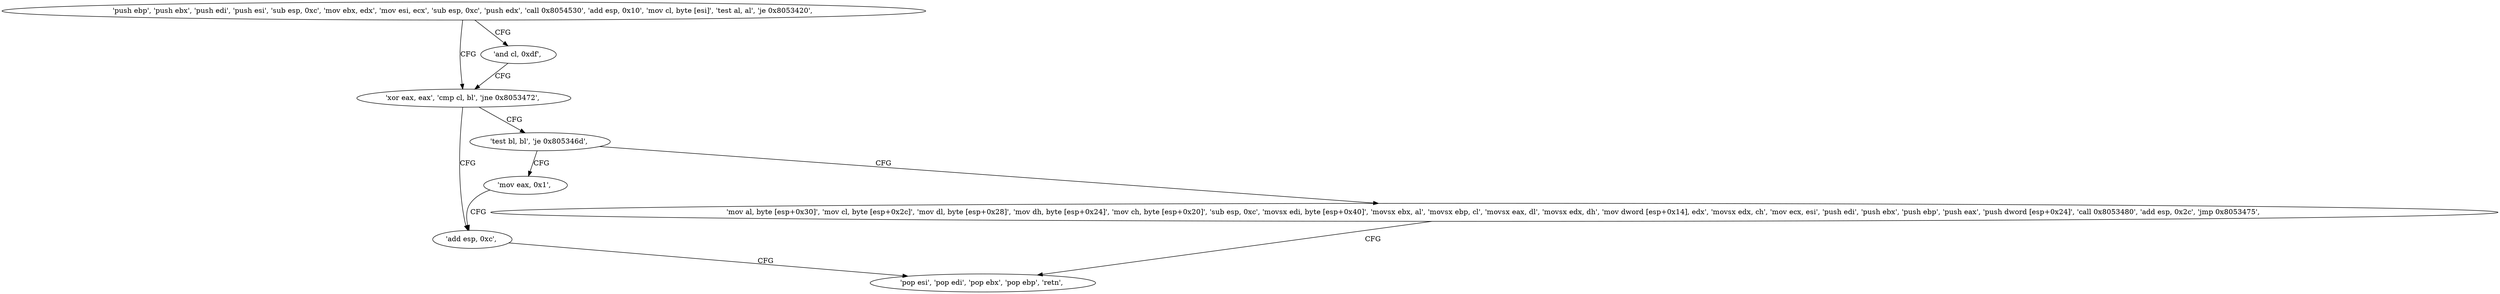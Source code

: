 digraph "func" {
"134558720" [label = "'push ebp', 'push ebx', 'push edi', 'push esi', 'sub esp, 0xc', 'mov ebx, edx', 'mov esi, ecx', 'sub esp, 0xc', 'push edx', 'call 0x8054530', 'add esp, 0x10', 'mov cl, byte [esi]', 'test al, al', 'je 0x8053420', " ]
"134558752" [label = "'xor eax, eax', 'cmp cl, bl', 'jne 0x8053472', " ]
"134558749" [label = "'and cl, 0xdf', " ]
"134558834" [label = "'add esp, 0xc', " ]
"134558758" [label = "'test bl, bl', 'je 0x805346d', " ]
"134558837" [label = "'pop esi', 'pop edi', 'pop ebx', 'pop ebp', 'retn', " ]
"134558829" [label = "'mov eax, 0x1', " ]
"134558762" [label = "'mov al, byte [esp+0x30]', 'mov cl, byte [esp+0x2c]', 'mov dl, byte [esp+0x28]', 'mov dh, byte [esp+0x24]', 'mov ch, byte [esp+0x20]', 'sub esp, 0xc', 'movsx edi, byte [esp+0x40]', 'movsx ebx, al', 'movsx ebp, cl', 'movsx eax, dl', 'movsx edx, dh', 'mov dword [esp+0x14], edx', 'movsx edx, ch', 'mov ecx, esi', 'push edi', 'push ebx', 'push ebp', 'push eax', 'push dword [esp+0x24]', 'call 0x8053480', 'add esp, 0x2c', 'jmp 0x8053475', " ]
"134558720" -> "134558752" [ label = "CFG" ]
"134558720" -> "134558749" [ label = "CFG" ]
"134558752" -> "134558834" [ label = "CFG" ]
"134558752" -> "134558758" [ label = "CFG" ]
"134558749" -> "134558752" [ label = "CFG" ]
"134558834" -> "134558837" [ label = "CFG" ]
"134558758" -> "134558829" [ label = "CFG" ]
"134558758" -> "134558762" [ label = "CFG" ]
"134558829" -> "134558834" [ label = "CFG" ]
"134558762" -> "134558837" [ label = "CFG" ]
}
